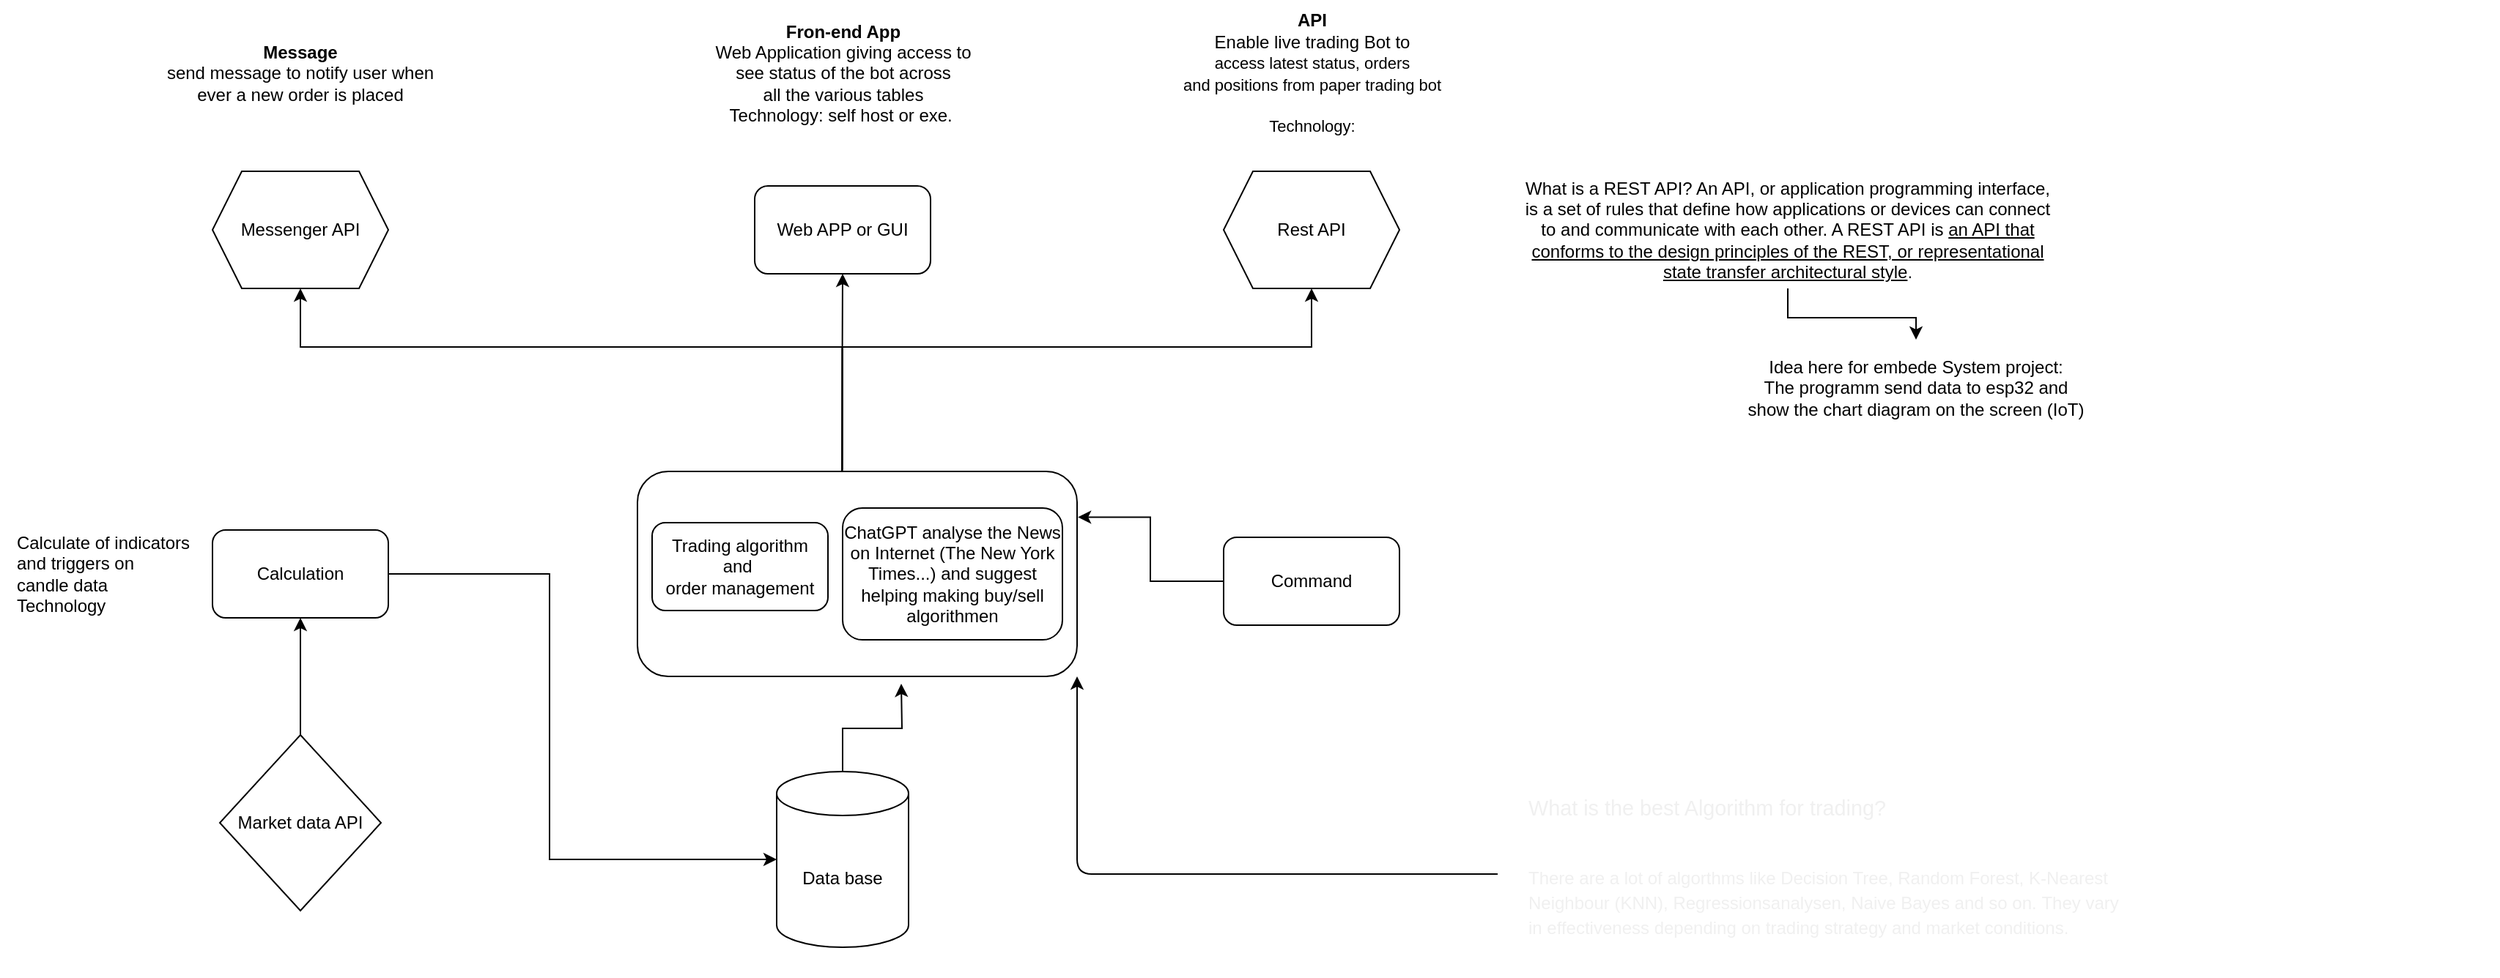 <mxfile>
    <diagram name="Seite-1" id="cQDGv568icX2jK9eyaG7">
        <mxGraphModel dx="2651" dy="1463" grid="1" gridSize="10" guides="1" tooltips="1" connect="1" arrows="1" fold="1" page="1" pageScale="1" pageWidth="827" pageHeight="1169" math="0" shadow="0">
            <root>
                <mxCell id="0"/>
                <mxCell id="1" parent="0"/>
                <mxCell id="3_yDG6Tf8CbokMxIS_hq-15" value="" style="rounded=1;whiteSpace=wrap;html=1;" parent="1" vertex="1">
                    <mxGeometry x="240" y="445" width="300" height="140" as="geometry"/>
                </mxCell>
                <mxCell id="p9tXRTTUSLaMBlbqjOts-1" value="Calculation" style="rounded=1;whiteSpace=wrap;html=1;" parent="1" vertex="1">
                    <mxGeometry x="-50" y="485" width="120" height="60" as="geometry"/>
                </mxCell>
                <mxCell id="p9tXRTTUSLaMBlbqjOts-2" value="ChatGPT analyse the News on Internet (The New York Times...) and suggest helping making buy/sell algorithmen" style="rounded=1;whiteSpace=wrap;html=1;" parent="1" vertex="1">
                    <mxGeometry x="380" y="470" width="150" height="90" as="geometry"/>
                </mxCell>
                <mxCell id="3_yDG6Tf8CbokMxIS_hq-11" style="edgeStyle=orthogonalEdgeStyle;rounded=0;orthogonalLoop=1;jettySize=auto;html=1;entryX=1.002;entryY=0.223;entryDx=0;entryDy=0;entryPerimeter=0;" parent="1" source="p9tXRTTUSLaMBlbqjOts-3" target="3_yDG6Tf8CbokMxIS_hq-15" edge="1">
                    <mxGeometry relative="1" as="geometry">
                        <mxPoint x="570" y="470" as="targetPoint"/>
                    </mxGeometry>
                </mxCell>
                <mxCell id="p9tXRTTUSLaMBlbqjOts-3" value="Command" style="rounded=1;whiteSpace=wrap;html=1;" parent="1" vertex="1">
                    <mxGeometry x="640" y="490" width="120" height="60" as="geometry"/>
                </mxCell>
                <mxCell id="p9tXRTTUSLaMBlbqjOts-14" style="edgeStyle=orthogonalEdgeStyle;rounded=0;orthogonalLoop=1;jettySize=auto;html=1;entryX=0.5;entryY=1;entryDx=0;entryDy=0;exitX=0.466;exitY=-0.001;exitDx=0;exitDy=0;exitPerimeter=0;" parent="1" source="3_yDG6Tf8CbokMxIS_hq-15" target="p9tXRTTUSLaMBlbqjOts-7" edge="1">
                    <mxGeometry relative="1" as="geometry">
                        <mxPoint x="410" y="430" as="sourcePoint"/>
                        <Array as="points">
                            <mxPoint x="380" y="360"/>
                            <mxPoint x="700" y="360"/>
                        </Array>
                    </mxGeometry>
                </mxCell>
                <mxCell id="p9tXRTTUSLaMBlbqjOts-15" style="edgeStyle=orthogonalEdgeStyle;rounded=0;orthogonalLoop=1;jettySize=auto;html=1;entryX=0.5;entryY=1;entryDx=0;entryDy=0;exitX=0.466;exitY=-0.007;exitDx=0;exitDy=0;exitPerimeter=0;" parent="1" source="3_yDG6Tf8CbokMxIS_hq-15" target="p9tXRTTUSLaMBlbqjOts-8" edge="1">
                    <mxGeometry relative="1" as="geometry">
                        <mxPoint x="420" y="450" as="sourcePoint"/>
                        <Array as="points">
                            <mxPoint x="380" y="360"/>
                            <mxPoint x="10" y="360"/>
                        </Array>
                    </mxGeometry>
                </mxCell>
                <mxCell id="p9tXRTTUSLaMBlbqjOts-19" style="edgeStyle=orthogonalEdgeStyle;rounded=0;orthogonalLoop=1;jettySize=auto;html=1;entryX=0.5;entryY=1;entryDx=0;entryDy=0;" parent="1" source="p9tXRTTUSLaMBlbqjOts-5" target="p9tXRTTUSLaMBlbqjOts-1" edge="1">
                    <mxGeometry relative="1" as="geometry"/>
                </mxCell>
                <mxCell id="p9tXRTTUSLaMBlbqjOts-5" value="Market data API" style="rhombus;whiteSpace=wrap;html=1;" parent="1" vertex="1">
                    <mxGeometry x="-45" y="625" width="110" height="120" as="geometry"/>
                </mxCell>
                <mxCell id="p9tXRTTUSLaMBlbqjOts-6" value="Web APP or GUI" style="rounded=1;whiteSpace=wrap;html=1;" parent="1" vertex="1">
                    <mxGeometry x="320" y="250" width="120" height="60" as="geometry"/>
                </mxCell>
                <mxCell id="p9tXRTTUSLaMBlbqjOts-7" value="Rest API" style="shape=hexagon;perimeter=hexagonPerimeter2;whiteSpace=wrap;html=1;fixedSize=1;" parent="1" vertex="1">
                    <mxGeometry x="640" y="240" width="120" height="80" as="geometry"/>
                </mxCell>
                <mxCell id="p9tXRTTUSLaMBlbqjOts-8" value="Messenger API" style="shape=hexagon;perimeter=hexagonPerimeter2;whiteSpace=wrap;html=1;fixedSize=1;" parent="1" vertex="1">
                    <mxGeometry x="-50" y="240" width="120" height="80" as="geometry"/>
                </mxCell>
                <mxCell id="p9tXRTTUSLaMBlbqjOts-11" value="&lt;b&gt;API&lt;/b&gt;&lt;br&gt;Enable live trading Bot to&lt;br style=&quot;border-color: var(--border-color); font-size: 11px;&quot;&gt;&lt;span style=&quot;font-size: 11px; background-color: rgb(255, 255, 255);&quot;&gt;access latest status, orders&lt;/span&gt;&lt;br style=&quot;border-color: var(--border-color); font-size: 11px;&quot;&gt;&lt;span style=&quot;font-size: 11px; background-color: rgb(255, 255, 255);&quot;&gt;and positions from paper trading bot&lt;/span&gt;&lt;br style=&quot;border-color: var(--border-color); font-size: 11px;&quot;&gt;&lt;br style=&quot;border-color: var(--border-color); font-size: 11px;&quot;&gt;&lt;span style=&quot;font-size: 11px; background-color: rgb(255, 255, 255);&quot;&gt;Technology:&lt;/span&gt;" style="text;html=1;align=center;verticalAlign=middle;resizable=0;points=[];autosize=1;strokeColor=none;fillColor=none;" parent="1" vertex="1">
                    <mxGeometry x="600" y="123" width="200" height="100" as="geometry"/>
                </mxCell>
                <mxCell id="p9tXRTTUSLaMBlbqjOts-12" value="&lt;b&gt;Fron-end App&lt;/b&gt;&lt;br&gt;Web Application giving access to &lt;br&gt;see status of the bot across &lt;br&gt;all the various tables&lt;br&gt;Technology: self host or exe.&amp;nbsp;" style="text;html=1;align=center;verticalAlign=middle;resizable=0;points=[];autosize=1;strokeColor=none;fillColor=none;" parent="1" vertex="1">
                    <mxGeometry x="280" y="128" width="200" height="90" as="geometry"/>
                </mxCell>
                <mxCell id="3_yDG6Tf8CbokMxIS_hq-12" style="edgeStyle=orthogonalEdgeStyle;rounded=0;orthogonalLoop=1;jettySize=auto;html=1;" parent="1" source="p9tXRTTUSLaMBlbqjOts-16" edge="1">
                    <mxGeometry relative="1" as="geometry">
                        <mxPoint x="420" y="590" as="targetPoint"/>
                    </mxGeometry>
                </mxCell>
                <mxCell id="p9tXRTTUSLaMBlbqjOts-16" value="Data base" style="shape=cylinder3;whiteSpace=wrap;html=1;boundedLbl=1;backgroundOutline=1;size=15;" parent="1" vertex="1">
                    <mxGeometry x="335" y="650" width="90" height="120" as="geometry"/>
                </mxCell>
                <mxCell id="p9tXRTTUSLaMBlbqjOts-20" value="&lt;div style=&quot;text-align: left;&quot;&gt;&lt;span style=&quot;background-color: initial;&quot;&gt;Calculate of indicators&lt;/span&gt;&lt;/div&gt;&lt;div style=&quot;text-align: left;&quot;&gt;&lt;span style=&quot;background-color: initial;&quot;&gt;and triggers on&lt;/span&gt;&lt;/div&gt;&lt;div style=&quot;text-align: left;&quot;&gt;&lt;span style=&quot;background-color: initial;&quot;&gt;candle data&lt;/span&gt;&lt;/div&gt;&lt;div style=&quot;text-align: left;&quot;&gt;&lt;span style=&quot;background-color: initial;&quot;&gt;Technology&lt;/span&gt;&lt;/div&gt;" style="text;html=1;align=center;verticalAlign=middle;resizable=0;points=[];autosize=1;strokeColor=none;fillColor=none;" parent="1" vertex="1">
                    <mxGeometry x="-195" y="480" width="140" height="70" as="geometry"/>
                </mxCell>
                <mxCell id="3_yDG6Tf8CbokMxIS_hq-3" style="edgeStyle=orthogonalEdgeStyle;rounded=0;orthogonalLoop=1;jettySize=auto;html=1;entryX=0.5;entryY=1;entryDx=0;entryDy=0;exitX=0.465;exitY=0.003;exitDx=0;exitDy=0;exitPerimeter=0;" parent="1" source="3_yDG6Tf8CbokMxIS_hq-15" target="p9tXRTTUSLaMBlbqjOts-6" edge="1">
                    <mxGeometry relative="1" as="geometry">
                        <mxPoint x="420" y="450" as="sourcePoint"/>
                        <Array as="points">
                            <mxPoint x="379" y="444"/>
                            <mxPoint x="380" y="444"/>
                        </Array>
                    </mxGeometry>
                </mxCell>
                <mxCell id="3_yDG6Tf8CbokMxIS_hq-2" value="Trading algorithm&lt;br&gt;and&amp;nbsp;&lt;br&gt;order management" style="rounded=1;whiteSpace=wrap;html=1;" parent="1" vertex="1">
                    <mxGeometry x="250" y="480" width="120" height="60" as="geometry"/>
                </mxCell>
                <mxCell id="3_yDG6Tf8CbokMxIS_hq-13" style="edgeStyle=orthogonalEdgeStyle;rounded=0;orthogonalLoop=1;jettySize=auto;html=1;" parent="1" source="3_yDG6Tf8CbokMxIS_hq-5" target="3_yDG6Tf8CbokMxIS_hq-14" edge="1">
                    <mxGeometry relative="1" as="geometry">
                        <mxPoint x="1025" y="370" as="targetPoint"/>
                    </mxGeometry>
                </mxCell>
                <mxCell id="3_yDG6Tf8CbokMxIS_hq-5" value="&lt;font style=&quot;font-size: 12px;&quot;&gt;What is a REST API? An API, or application programming interface, is a set of rules that define how applications or devices can connect to and communicate with each other. A REST API is&amp;nbsp;&lt;span style=&quot;font-family: &amp;quot;Google Sans&amp;quot;, arial, sans-serif; text-align: left;&quot;&gt;&lt;u&gt;an API that conforms to the design principles of the REST, or representational state transfer architectural style&lt;/u&gt;&lt;/span&gt;&lt;span style=&quot;color: rgb(32, 33, 36); font-family: &amp;quot;Google Sans&amp;quot;, arial, sans-serif; text-align: left;&quot;&gt;.&lt;/span&gt;&lt;/font&gt;" style="text;html=1;strokeColor=none;fillColor=none;align=center;verticalAlign=middle;whiteSpace=wrap;rounded=0;" parent="1" vertex="1">
                    <mxGeometry x="840" y="240" width="370" height="80" as="geometry"/>
                </mxCell>
                <mxCell id="3_yDG6Tf8CbokMxIS_hq-9" value="&lt;b&gt;Message&lt;/b&gt;&lt;br style=&quot;border-color: var(--border-color);&quot;&gt;&lt;span style=&quot;&quot;&gt;send message to notify user when ever a new order is placed&lt;/span&gt;" style="text;html=1;strokeColor=none;fillColor=none;align=center;verticalAlign=middle;whiteSpace=wrap;rounded=0;" parent="1" vertex="1">
                    <mxGeometry x="-85" y="143" width="190" height="60" as="geometry"/>
                </mxCell>
                <mxCell id="3_yDG6Tf8CbokMxIS_hq-10" style="edgeStyle=orthogonalEdgeStyle;rounded=0;orthogonalLoop=1;jettySize=auto;html=1;entryX=0;entryY=0.5;entryDx=0;entryDy=0;entryPerimeter=0;" parent="1" source="p9tXRTTUSLaMBlbqjOts-1" target="p9tXRTTUSLaMBlbqjOts-16" edge="1">
                    <mxGeometry relative="1" as="geometry">
                        <Array as="points">
                            <mxPoint x="180" y="515"/>
                            <mxPoint x="180" y="710"/>
                        </Array>
                    </mxGeometry>
                </mxCell>
                <mxCell id="3_yDG6Tf8CbokMxIS_hq-14" value="Idea here for embede System project:&lt;br&gt;The programm send data to esp32 and show the chart diagram on the screen (IoT)" style="text;html=1;strokeColor=none;fillColor=none;align=center;verticalAlign=middle;whiteSpace=wrap;rounded=0;" parent="1" vertex="1">
                    <mxGeometry x="995" y="355" width="235" height="65" as="geometry"/>
                </mxCell>
                <mxCell id="3" value="&lt;h3 style=&quot;box-sizing: border-box; margin-top: 0px; margin-bottom: 10px; font-weight: 500; line-height: 1.2; font-size: 1.2em; font-family: DaxWeb, sans-serif; padding-left: 20px; padding-top: 10px; padding-bottom: 10px; text-align: start;&quot;&gt;&lt;br&gt;&lt;/h3&gt;" style="text;html=1;align=center;verticalAlign=middle;resizable=0;points=[];autosize=1;strokeColor=none;fillColor=none;fontColor=#F0F0F0;" vertex="1" parent="1">
                    <mxGeometry x="1470" y="575" width="40" height="60" as="geometry"/>
                </mxCell>
                <mxCell id="7" style="edgeStyle=none;html=1;entryX=1;entryY=1;entryDx=0;entryDy=0;fontSize=12;fontColor=#F0F0F0;" edge="1" parent="1" source="5" target="3_yDG6Tf8CbokMxIS_hq-15">
                    <mxGeometry relative="1" as="geometry">
                        <Array as="points">
                            <mxPoint x="540" y="720"/>
                        </Array>
                    </mxGeometry>
                </mxCell>
                <mxCell id="5" value="&lt;h3 style=&quot;box-sizing: border-box; margin-top: 0px; margin-bottom: 10px; font-weight: 500; line-height: 1.2; font-family: DaxWeb, sans-serif; padding-left: 20px; padding-top: 10px; padding-bottom: 10px; text-align: start;&quot;&gt;&lt;span style=&quot;background-color: initial; font-size: 14.4px;&quot;&gt;What is the best Algorithm for trading?&lt;/span&gt;&lt;/h3&gt;&lt;h3 style=&quot;box-sizing: border-box; margin-top: 0px; margin-bottom: 10px; font-weight: 500; line-height: 1.2; font-family: DaxWeb, sans-serif; padding-left: 20px; padding-top: 10px; padding-bottom: 10px; text-align: start;&quot;&gt;&lt;span style=&quot;font-size: 12px; background-color: initial;&quot;&gt;There are a lot of algorthms like Decision Tree, Random Forest, K-Nearest Neighbour (KNN), Regressionsanalysen, Naive Bayes and so on.&amp;nbsp;&lt;/span&gt;&lt;font style=&quot;font-size: 12px;&quot;&gt;They vary in effectiveness depending on trading strategy and market conditions.&lt;/font&gt;&lt;/h3&gt;" style="text;strokeColor=none;align=center;fillColor=none;html=1;verticalAlign=middle;whiteSpace=wrap;rounded=0;labelBackgroundColor=none;fontSize=12;fontColor=#F0F0F0;" vertex="1" parent="1">
                    <mxGeometry x="827" y="650" width="430" height="140" as="geometry"/>
                </mxCell>
            </root>
        </mxGraphModel>
    </diagram>
</mxfile>